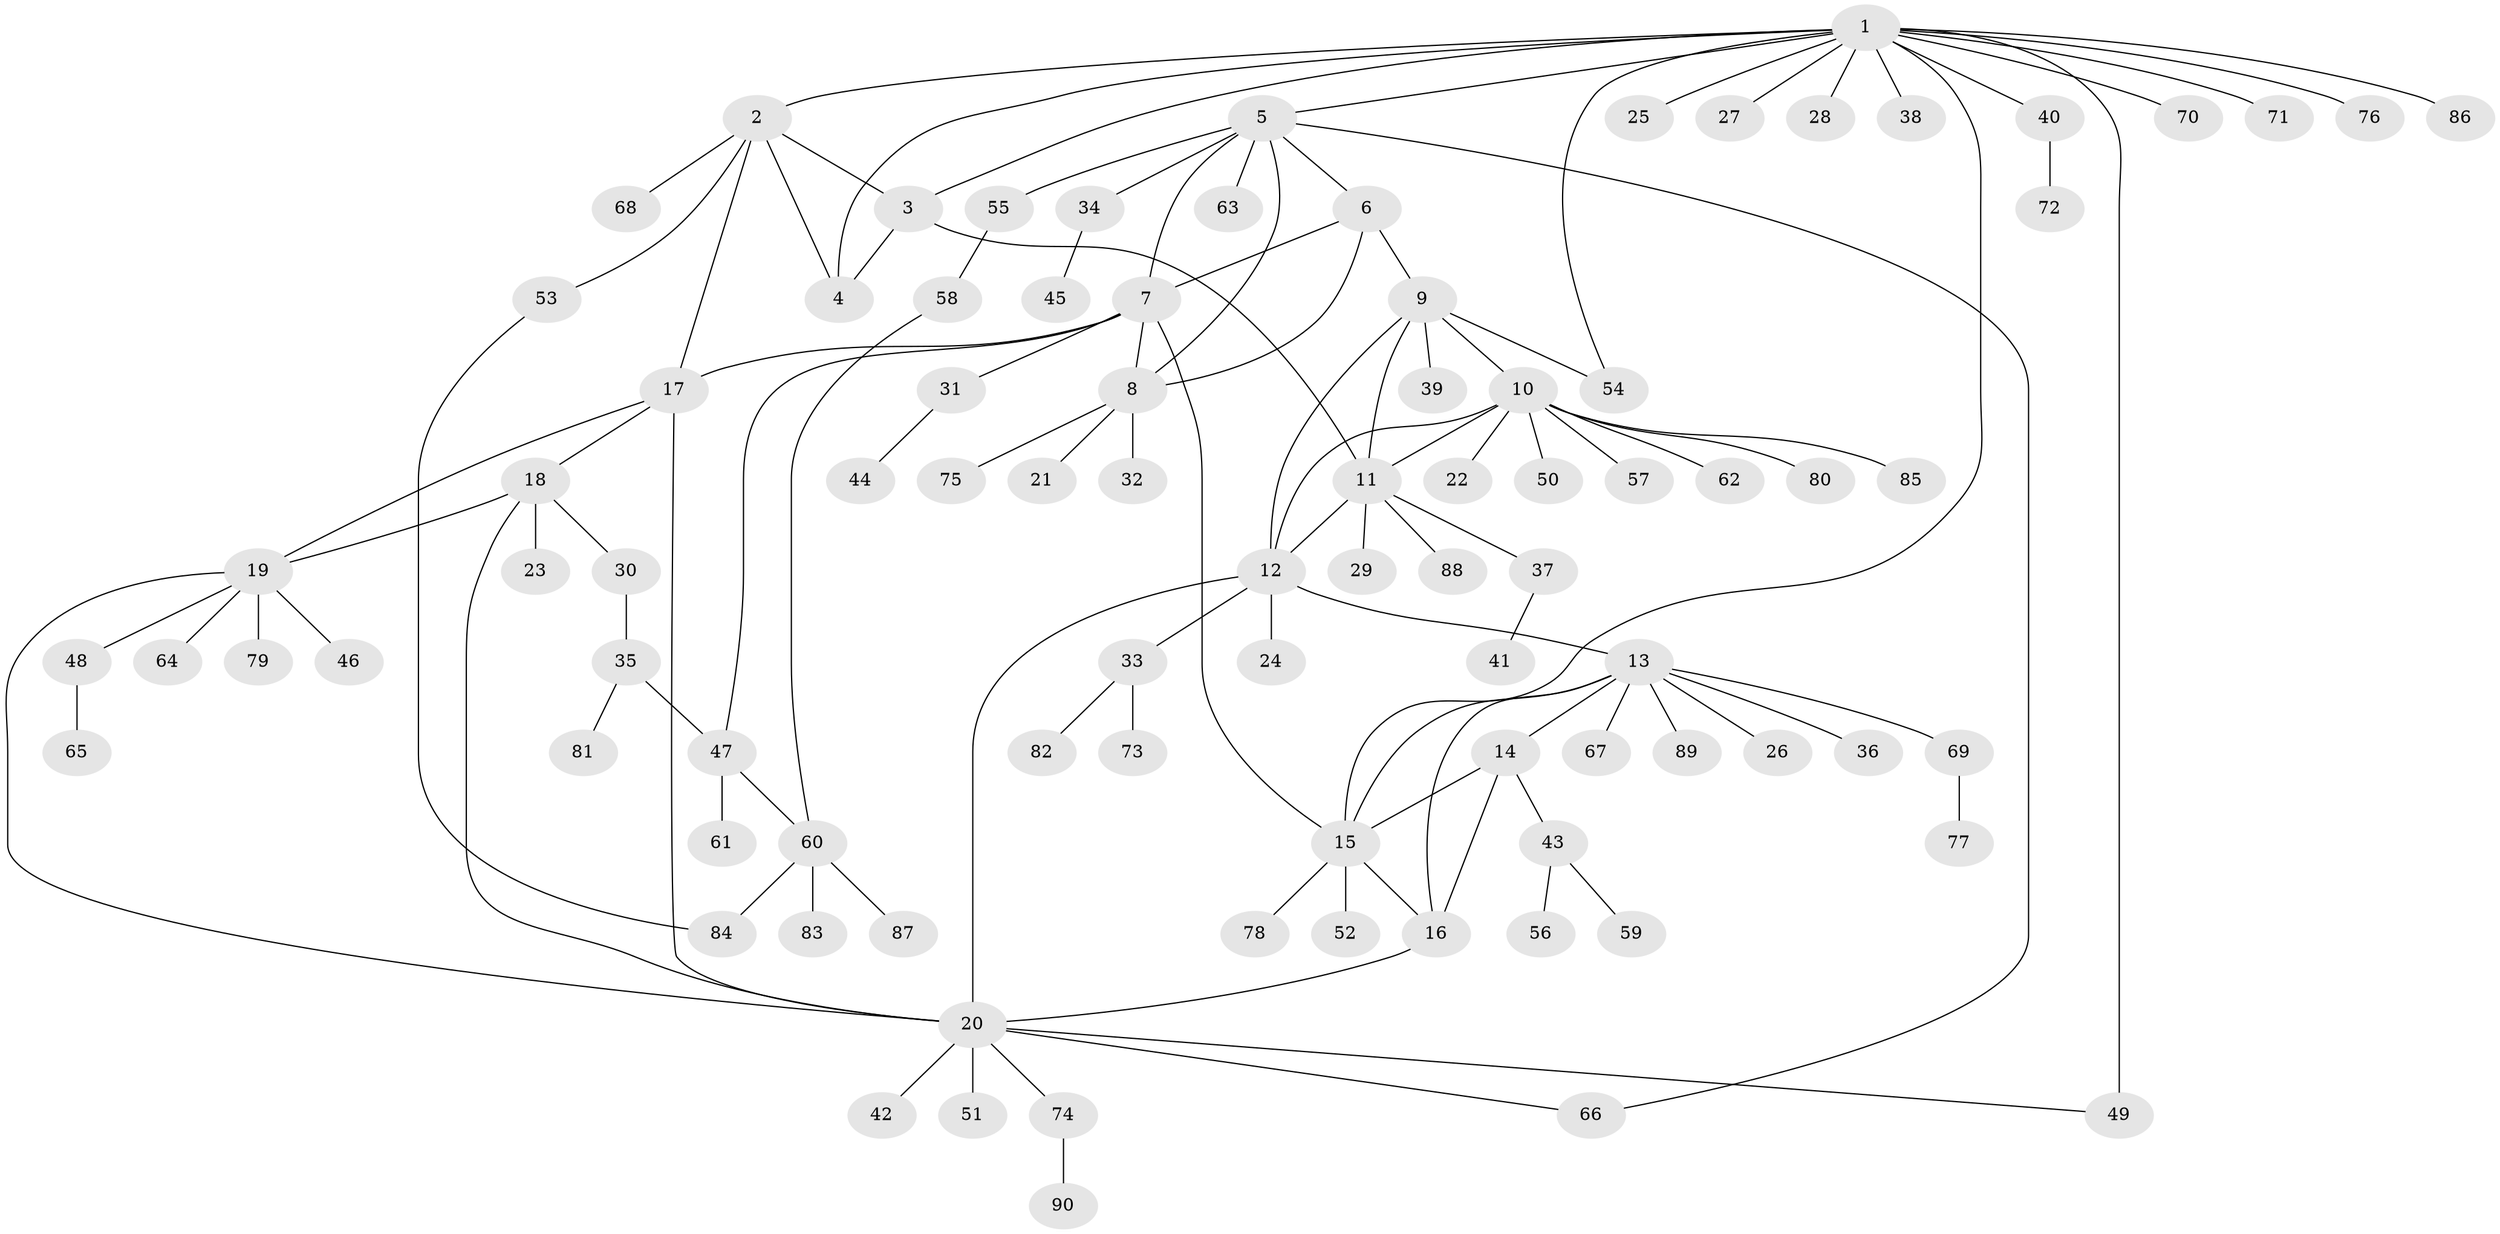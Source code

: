 // Generated by graph-tools (version 1.1) at 2025/37/03/09/25 02:37:27]
// undirected, 90 vertices, 116 edges
graph export_dot {
graph [start="1"]
  node [color=gray90,style=filled];
  1;
  2;
  3;
  4;
  5;
  6;
  7;
  8;
  9;
  10;
  11;
  12;
  13;
  14;
  15;
  16;
  17;
  18;
  19;
  20;
  21;
  22;
  23;
  24;
  25;
  26;
  27;
  28;
  29;
  30;
  31;
  32;
  33;
  34;
  35;
  36;
  37;
  38;
  39;
  40;
  41;
  42;
  43;
  44;
  45;
  46;
  47;
  48;
  49;
  50;
  51;
  52;
  53;
  54;
  55;
  56;
  57;
  58;
  59;
  60;
  61;
  62;
  63;
  64;
  65;
  66;
  67;
  68;
  69;
  70;
  71;
  72;
  73;
  74;
  75;
  76;
  77;
  78;
  79;
  80;
  81;
  82;
  83;
  84;
  85;
  86;
  87;
  88;
  89;
  90;
  1 -- 2;
  1 -- 3;
  1 -- 4;
  1 -- 5;
  1 -- 15;
  1 -- 25;
  1 -- 27;
  1 -- 28;
  1 -- 38;
  1 -- 40;
  1 -- 49;
  1 -- 54;
  1 -- 70;
  1 -- 71;
  1 -- 76;
  1 -- 86;
  2 -- 3;
  2 -- 4;
  2 -- 17;
  2 -- 53;
  2 -- 68;
  3 -- 4;
  3 -- 11;
  5 -- 6;
  5 -- 7;
  5 -- 8;
  5 -- 34;
  5 -- 55;
  5 -- 63;
  5 -- 66;
  6 -- 7;
  6 -- 8;
  6 -- 9;
  7 -- 8;
  7 -- 15;
  7 -- 17;
  7 -- 31;
  7 -- 47;
  8 -- 21;
  8 -- 32;
  8 -- 75;
  9 -- 10;
  9 -- 11;
  9 -- 12;
  9 -- 39;
  9 -- 54;
  10 -- 11;
  10 -- 12;
  10 -- 22;
  10 -- 50;
  10 -- 57;
  10 -- 62;
  10 -- 80;
  10 -- 85;
  11 -- 12;
  11 -- 29;
  11 -- 37;
  11 -- 88;
  12 -- 13;
  12 -- 20;
  12 -- 24;
  12 -- 33;
  13 -- 14;
  13 -- 15;
  13 -- 16;
  13 -- 26;
  13 -- 36;
  13 -- 67;
  13 -- 69;
  13 -- 89;
  14 -- 15;
  14 -- 16;
  14 -- 43;
  15 -- 16;
  15 -- 52;
  15 -- 78;
  16 -- 20;
  17 -- 18;
  17 -- 19;
  17 -- 20;
  18 -- 19;
  18 -- 20;
  18 -- 23;
  18 -- 30;
  19 -- 20;
  19 -- 46;
  19 -- 48;
  19 -- 64;
  19 -- 79;
  20 -- 42;
  20 -- 49;
  20 -- 51;
  20 -- 66;
  20 -- 74;
  30 -- 35;
  31 -- 44;
  33 -- 73;
  33 -- 82;
  34 -- 45;
  35 -- 47;
  35 -- 81;
  37 -- 41;
  40 -- 72;
  43 -- 56;
  43 -- 59;
  47 -- 60;
  47 -- 61;
  48 -- 65;
  53 -- 84;
  55 -- 58;
  58 -- 60;
  60 -- 83;
  60 -- 84;
  60 -- 87;
  69 -- 77;
  74 -- 90;
}
